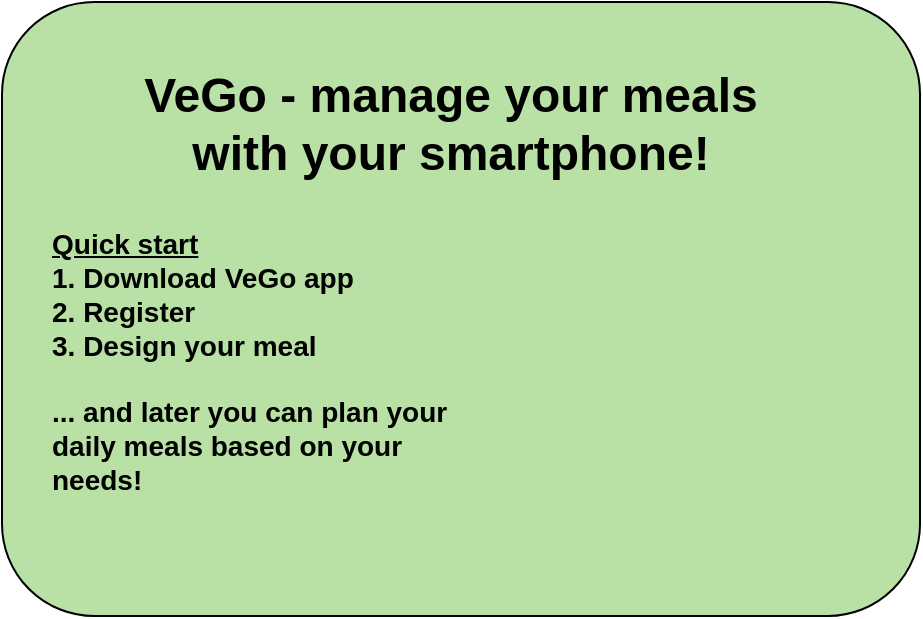 <mxfile version="21.7.4" type="github">
  <diagram name="Page-1" id="PljxQ3hTfiYyWTRbuTq4">
    <mxGraphModel dx="921" dy="557" grid="0" gridSize="10" guides="1" tooltips="1" connect="1" arrows="1" fold="1" page="0" pageScale="1" pageWidth="850" pageHeight="1100" math="0" shadow="0">
      <root>
        <mxCell id="0" />
        <mxCell id="1" parent="0" />
        <mxCell id="1MAD--aOsvmYkQrTj0F1-1" value="" style="rounded=1;whiteSpace=wrap;html=1;fillColor=#B9E0A5;" vertex="1" parent="1">
          <mxGeometry x="-35" y="9" width="459" height="307" as="geometry" />
        </mxCell>
        <mxCell id="1MAD--aOsvmYkQrTj0F1-2" value="&lt;font style=&quot;font-size: 24px;&quot;&gt;&lt;b&gt;VeGo - manage your meals with your smartphone!&lt;/b&gt;&lt;/font&gt;" style="text;strokeColor=none;align=center;fillColor=none;html=1;verticalAlign=middle;whiteSpace=wrap;rounded=0;" vertex="1" parent="1">
          <mxGeometry x="11" y="33" width="357" height="73" as="geometry" />
        </mxCell>
        <mxCell id="1MAD--aOsvmYkQrTj0F1-3" value="" style="shape=image;verticalLabelPosition=bottom;labelBackgroundColor=default;verticalAlign=top;aspect=fixed;imageAspect=0;image=https://upload.wikimedia.org/wikipedia/commons/d/d0/QR_code_for_mobile_English_Wikipedia.svg;" vertex="1" parent="1">
          <mxGeometry x="213" y="106" width="187" height="187" as="geometry" />
        </mxCell>
        <mxCell id="1MAD--aOsvmYkQrTj0F1-4" value="&lt;font style=&quot;font-size: 14px;&quot;&gt;&lt;b style=&quot;&quot;&gt;&lt;u&gt;Quick start&lt;/u&gt;&lt;br&gt;1. Download VeGo app&lt;br&gt;2. Register&lt;br&gt;&lt;div style=&quot;&quot;&gt;&lt;b style=&quot;background-color: initial;&quot;&gt;3. Design your meal&lt;/b&gt;&lt;/div&gt;&lt;div style=&quot;&quot;&gt;&lt;b style=&quot;background-color: initial;&quot;&gt;&lt;br&gt;&lt;/b&gt;&lt;/div&gt;&lt;div style=&quot;&quot;&gt;&lt;b style=&quot;background-color: initial;&quot;&gt;... and later you can plan your daily meals based on your needs!&lt;/b&gt;&lt;/div&gt;&lt;/b&gt;&lt;/font&gt;" style="text;strokeColor=none;align=left;fillColor=none;html=1;verticalAlign=middle;whiteSpace=wrap;rounded=0;" vertex="1" parent="1">
          <mxGeometry x="-12" y="106" width="211" height="165" as="geometry" />
        </mxCell>
      </root>
    </mxGraphModel>
  </diagram>
</mxfile>
